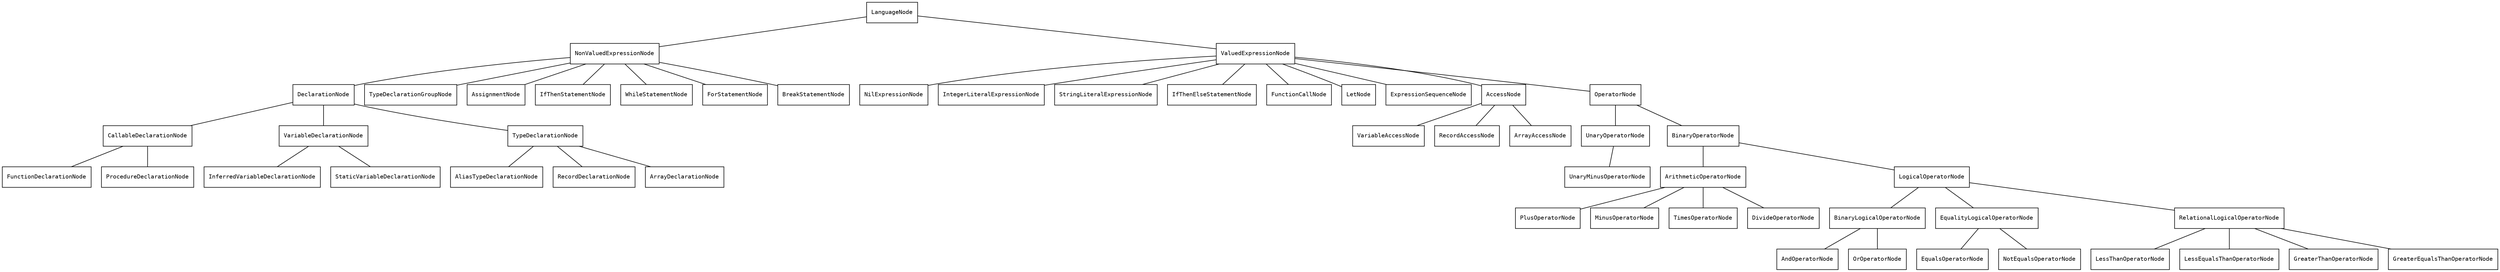 graph LanguageNodes {
    node [fontname="monospace",fontsize="10",shape="box"];
    edge [fontname="monospace",fontsize="10"];
    
    LanguageNode -- NonValuedExpressionNode;
    LanguageNode -- ValuedExpressionNode;

   
    NonValuedExpressionNode -- DeclarationNode;
    NonValuedExpressionNode -- TypeDeclarationGroupNode;
    NonValuedExpressionNode -- AssignmentNode;
    NonValuedExpressionNode -- IfThenStatementNode;
    NonValuedExpressionNode -- WhileStatementNode;
    NonValuedExpressionNode -- ForStatementNode;
    NonValuedExpressionNode -- BreakStatementNode;
    
    DeclarationNode -- CallableDeclarationNode;
    DeclarationNode -- VariableDeclarationNode;
    DeclarationNode -- TypeDeclarationNode;
    
    CallableDeclarationNode -- FunctionDeclarationNode;
    CallableDeclarationNode -- ProcedureDeclarationNode;
    
    VariableDeclarationNode -- InferredVariableDeclarationNode;
    VariableDeclarationNode -- StaticVariableDeclarationNode;
    
    TypeDeclarationNode -- AliasTypeDeclarationNode;
    TypeDeclarationNode -- RecordDeclarationNode;
    TypeDeclarationNode -- ArrayDeclarationNode;
    
    
	ValuedExpressionNode -- NilExpressionNode;
    ValuedExpressionNode -- IntegerLiteralExpressionNode;
    ValuedExpressionNode -- StringLiteralExpressionNode;
    ValuedExpressionNode -- IfThenElseStatementNode;
    ValuedExpressionNode -- FunctionCallNode;
    ValuedExpressionNode -- LetNode;
    ValuedExpressionNode -- ExpressionSequenceNode;
    ValuedExpressionNode -- AccessNode; 
    ValuedExpressionNode -- OperatorNode;
    
    AccessNode -- VariableAccessNode;
    AccessNode -- RecordAccessNode;
    AccessNode -- ArrayAccessNode;
    
    OperatorNode -- UnaryOperatorNode;
    OperatorNode -- BinaryOperatorNode; 
    
    BinaryOperatorNode -- ArithmeticOperatorNode;
    BinaryOperatorNode -- LogicalOperatorNode;
    
    UnaryOperatorNode -- UnaryMinusOperatorNode;
    
    ArithmeticOperatorNode -- PlusOperatorNode;
    ArithmeticOperatorNode -- MinusOperatorNode;    
    ArithmeticOperatorNode -- TimesOperatorNode;
    ArithmeticOperatorNode -- DivideOperatorNode;
 
    LogicalOperatorNode -- BinaryLogicalOperatorNode;
    LogicalOperatorNode -- EqualityLogicalOperatorNode;
    LogicalOperatorNode -- RelationalLogicalOperatorNode;
    
    BinaryLogicalOperatorNode -- AndOperatorNode;
    BinaryLogicalOperatorNode -- OrOperatorNode;    
    
    EqualityLogicalOperatorNode -- EqualsOperatorNode;
    EqualityLogicalOperatorNode -- NotEqualsOperatorNode;
    
    RelationalLogicalOperatorNode -- LessThanOperatorNode;
    RelationalLogicalOperatorNode -- LessEqualsThanOperatorNode;
    RelationalLogicalOperatorNode -- GreaterThanOperatorNode;
    RelationalLogicalOperatorNode -- GreaterEqualsThanOperatorNode;
}
